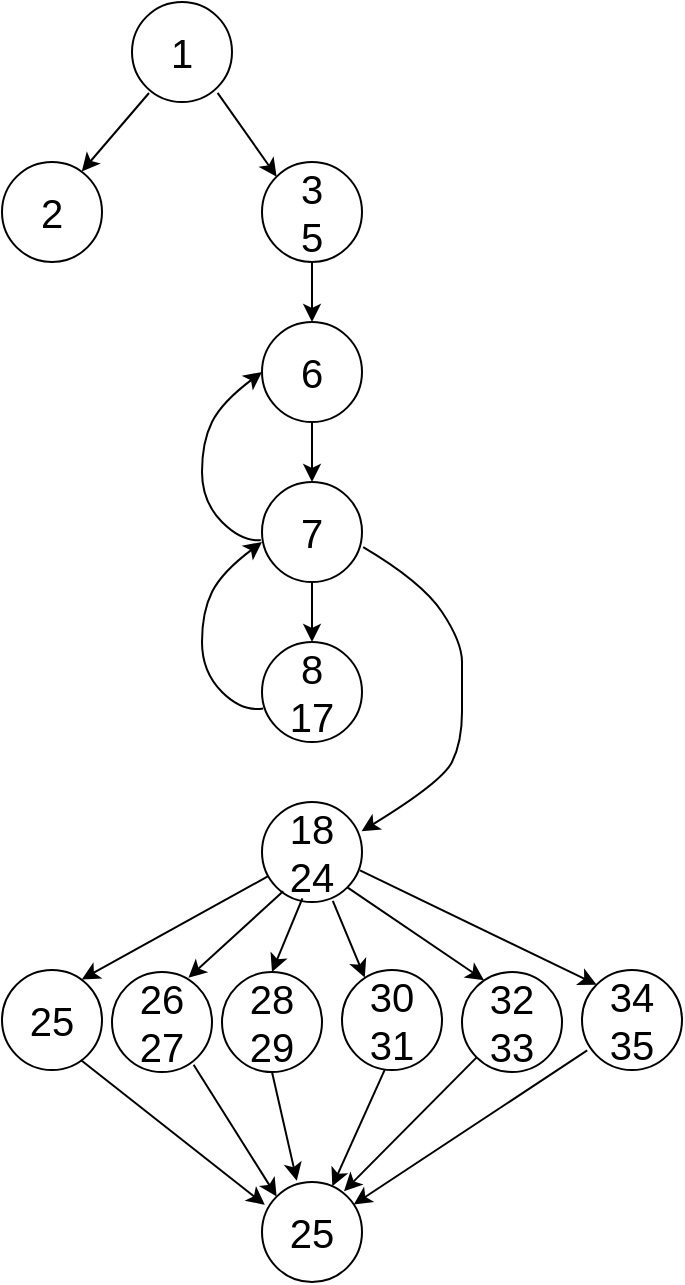 <mxfile version="21.1.1" type="browser">
  <diagram name="Page-1" id="ajSgFbMME55Ikb7Cw-K2">
    <mxGraphModel dx="551" dy="315" grid="1" gridSize="10" guides="1" tooltips="1" connect="1" arrows="1" fold="1" page="1" pageScale="1" pageWidth="850" pageHeight="1100" math="0" shadow="0">
      <root>
        <mxCell id="0" />
        <mxCell id="1" parent="0" />
        <mxCell id="9T1km2udPO_eC4dJc-jD-1" value="&lt;font style=&quot;font-size: 20px;&quot;&gt;1&lt;/font&gt;" style="ellipse;whiteSpace=wrap;html=1;aspect=fixed;" vertex="1" parent="1">
          <mxGeometry x="385" width="50" height="50" as="geometry" />
        </mxCell>
        <mxCell id="9T1km2udPO_eC4dJc-jD-2" value="&lt;font style=&quot;font-size: 20px;&quot;&gt;2&lt;/font&gt;" style="ellipse;whiteSpace=wrap;html=1;aspect=fixed;" vertex="1" parent="1">
          <mxGeometry x="320" y="80" width="50" height="50" as="geometry" />
        </mxCell>
        <mxCell id="9T1km2udPO_eC4dJc-jD-3" value="&lt;font style=&quot;font-size: 20px;&quot;&gt;3&lt;br&gt;5&lt;br&gt;&lt;/font&gt;" style="ellipse;whiteSpace=wrap;html=1;aspect=fixed;" vertex="1" parent="1">
          <mxGeometry x="450" y="80" width="50" height="50" as="geometry" />
        </mxCell>
        <mxCell id="9T1km2udPO_eC4dJc-jD-4" value="" style="endArrow=classic;html=1;rounded=0;exitX=0.17;exitY=0.91;exitDx=0;exitDy=0;exitPerimeter=0;entryX=0.798;entryY=0.094;entryDx=0;entryDy=0;entryPerimeter=0;" edge="1" parent="1" source="9T1km2udPO_eC4dJc-jD-1" target="9T1km2udPO_eC4dJc-jD-2">
          <mxGeometry width="50" height="50" relative="1" as="geometry">
            <mxPoint x="390" y="40" as="sourcePoint" />
            <mxPoint x="360" y="80" as="targetPoint" />
          </mxGeometry>
        </mxCell>
        <mxCell id="9T1km2udPO_eC4dJc-jD-5" value="" style="endArrow=classic;html=1;rounded=0;exitX=0.856;exitY=0.908;exitDx=0;exitDy=0;exitPerimeter=0;entryX=0;entryY=0;entryDx=0;entryDy=0;" edge="1" parent="1" source="9T1km2udPO_eC4dJc-jD-1" target="9T1km2udPO_eC4dJc-jD-3">
          <mxGeometry width="50" height="50" relative="1" as="geometry">
            <mxPoint x="370" y="190" as="sourcePoint" />
            <mxPoint x="420" y="140" as="targetPoint" />
          </mxGeometry>
        </mxCell>
        <mxCell id="9T1km2udPO_eC4dJc-jD-6" value="&lt;font style=&quot;font-size: 20px;&quot;&gt;6&lt;/font&gt;" style="ellipse;whiteSpace=wrap;html=1;aspect=fixed;" vertex="1" parent="1">
          <mxGeometry x="450" y="160" width="50" height="50" as="geometry" />
        </mxCell>
        <mxCell id="9T1km2udPO_eC4dJc-jD-7" value="" style="endArrow=classic;html=1;rounded=0;exitX=0.5;exitY=1;exitDx=0;exitDy=0;entryX=0.5;entryY=0;entryDx=0;entryDy=0;" edge="1" parent="1" source="9T1km2udPO_eC4dJc-jD-3" target="9T1km2udPO_eC4dJc-jD-6">
          <mxGeometry width="50" height="50" relative="1" as="geometry">
            <mxPoint x="438" y="55" as="sourcePoint" />
            <mxPoint x="467" y="97" as="targetPoint" />
          </mxGeometry>
        </mxCell>
        <mxCell id="9T1km2udPO_eC4dJc-jD-8" value="&lt;font style=&quot;font-size: 20px;&quot;&gt;7&lt;/font&gt;" style="ellipse;whiteSpace=wrap;html=1;aspect=fixed;" vertex="1" parent="1">
          <mxGeometry x="450" y="240" width="50" height="50" as="geometry" />
        </mxCell>
        <mxCell id="9T1km2udPO_eC4dJc-jD-9" value="" style="endArrow=classic;html=1;rounded=0;exitX=0.5;exitY=1;exitDx=0;exitDy=0;entryX=0.5;entryY=0;entryDx=0;entryDy=0;" edge="1" parent="1" target="9T1km2udPO_eC4dJc-jD-8">
          <mxGeometry width="50" height="50" relative="1" as="geometry">
            <mxPoint x="475" y="210" as="sourcePoint" />
            <mxPoint x="467" y="177" as="targetPoint" />
          </mxGeometry>
        </mxCell>
        <mxCell id="9T1km2udPO_eC4dJc-jD-10" value="" style="curved=1;endArrow=classic;html=1;rounded=0;entryX=0;entryY=0.5;entryDx=0;entryDy=0;exitX=-0.012;exitY=0.58;exitDx=0;exitDy=0;exitPerimeter=0;" edge="1" parent="1" source="9T1km2udPO_eC4dJc-jD-8" target="9T1km2udPO_eC4dJc-jD-6">
          <mxGeometry width="50" height="50" relative="1" as="geometry">
            <mxPoint x="390" y="260" as="sourcePoint" />
            <mxPoint x="440" y="210" as="targetPoint" />
            <Array as="points">
              <mxPoint x="440" y="270" />
              <mxPoint x="420" y="250" />
              <mxPoint x="420" y="220" />
              <mxPoint x="430" y="200" />
            </Array>
          </mxGeometry>
        </mxCell>
        <mxCell id="9T1km2udPO_eC4dJc-jD-11" value="&lt;span style=&quot;font-size: 20px;&quot;&gt;8&lt;br&gt;17&lt;br&gt;&lt;/span&gt;" style="ellipse;whiteSpace=wrap;html=1;aspect=fixed;" vertex="1" parent="1">
          <mxGeometry x="450" y="320" width="50" height="50" as="geometry" />
        </mxCell>
        <mxCell id="9T1km2udPO_eC4dJc-jD-12" value="" style="endArrow=classic;html=1;rounded=0;exitX=0.5;exitY=1;exitDx=0;exitDy=0;entryX=0.5;entryY=0;entryDx=0;entryDy=0;" edge="1" parent="1" target="9T1km2udPO_eC4dJc-jD-11">
          <mxGeometry width="50" height="50" relative="1" as="geometry">
            <mxPoint x="475" y="290" as="sourcePoint" />
            <mxPoint x="467" y="257" as="targetPoint" />
          </mxGeometry>
        </mxCell>
        <mxCell id="9T1km2udPO_eC4dJc-jD-13" value="" style="curved=1;endArrow=classic;html=1;rounded=0;exitX=0.012;exitY=0.665;exitDx=0;exitDy=0;exitPerimeter=0;" edge="1" parent="1" source="9T1km2udPO_eC4dJc-jD-11">
          <mxGeometry width="50" height="50" relative="1" as="geometry">
            <mxPoint x="449" y="354" as="sourcePoint" />
            <mxPoint x="450" y="270" as="targetPoint" />
            <Array as="points">
              <mxPoint x="440" y="355" />
              <mxPoint x="420" y="335" />
              <mxPoint x="420" y="305" />
              <mxPoint x="430" y="285" />
            </Array>
          </mxGeometry>
        </mxCell>
        <mxCell id="9T1km2udPO_eC4dJc-jD-27" value="&lt;font style=&quot;font-size: 20px;&quot;&gt;18&lt;br&gt;24&lt;/font&gt;" style="ellipse;whiteSpace=wrap;html=1;aspect=fixed;" vertex="1" parent="1">
          <mxGeometry x="450" y="400" width="50" height="50" as="geometry" />
        </mxCell>
        <mxCell id="9T1km2udPO_eC4dJc-jD-28" value="" style="curved=1;endArrow=classic;html=1;rounded=0;exitX=1.012;exitY=0.652;exitDx=0;exitDy=0;exitPerimeter=0;entryX=0.996;entryY=0.292;entryDx=0;entryDy=0;entryPerimeter=0;" edge="1" parent="1" source="9T1km2udPO_eC4dJc-jD-8" target="9T1km2udPO_eC4dJc-jD-27">
          <mxGeometry width="50" height="50" relative="1" as="geometry">
            <mxPoint x="490" y="360" as="sourcePoint" />
            <mxPoint x="540" y="310" as="targetPoint" />
            <Array as="points">
              <mxPoint x="530" y="290" />
              <mxPoint x="550" y="320" />
              <mxPoint x="550" y="340" />
              <mxPoint x="550" y="370" />
              <mxPoint x="540" y="390" />
            </Array>
          </mxGeometry>
        </mxCell>
        <mxCell id="9T1km2udPO_eC4dJc-jD-29" value="&lt;font style=&quot;font-size: 20px;&quot;&gt;25&lt;/font&gt;" style="ellipse;whiteSpace=wrap;html=1;aspect=fixed;" vertex="1" parent="1">
          <mxGeometry x="320" y="484" width="50" height="50" as="geometry" />
        </mxCell>
        <mxCell id="9T1km2udPO_eC4dJc-jD-30" value="&lt;font style=&quot;font-size: 20px;&quot;&gt;26&lt;br&gt;27&lt;br&gt;&lt;/font&gt;" style="ellipse;whiteSpace=wrap;html=1;aspect=fixed;" vertex="1" parent="1">
          <mxGeometry x="375" y="485" width="50" height="50" as="geometry" />
        </mxCell>
        <mxCell id="9T1km2udPO_eC4dJc-jD-31" value="" style="endArrow=classic;html=1;rounded=0;entryX=0.798;entryY=0.094;entryDx=0;entryDy=0;entryPerimeter=0;" edge="1" parent="1" target="9T1km2udPO_eC4dJc-jD-29" source="9T1km2udPO_eC4dJc-jD-27">
          <mxGeometry width="50" height="50" relative="1" as="geometry">
            <mxPoint x="407.158" y="442.512" as="sourcePoint" />
            <mxPoint x="320" y="484" as="targetPoint" />
          </mxGeometry>
        </mxCell>
        <mxCell id="9T1km2udPO_eC4dJc-jD-32" value="" style="endArrow=classic;html=1;rounded=0;entryX=0.764;entryY=0.058;entryDx=0;entryDy=0;entryPerimeter=0;exitX=0.212;exitY=0.892;exitDx=0;exitDy=0;exitPerimeter=0;" edge="1" parent="1" target="9T1km2udPO_eC4dJc-jD-30" source="9T1km2udPO_eC4dJc-jD-27">
          <mxGeometry width="50" height="50" relative="1" as="geometry">
            <mxPoint x="460" y="450" as="sourcePoint" />
            <mxPoint x="320" y="545" as="targetPoint" />
          </mxGeometry>
        </mxCell>
        <mxCell id="9T1km2udPO_eC4dJc-jD-38" value="&lt;font style=&quot;font-size: 20px;&quot;&gt;28&lt;br&gt;29&lt;br&gt;&lt;/font&gt;" style="ellipse;whiteSpace=wrap;html=1;aspect=fixed;" vertex="1" parent="1">
          <mxGeometry x="430" y="485" width="50" height="50" as="geometry" />
        </mxCell>
        <mxCell id="9T1km2udPO_eC4dJc-jD-39" value="&lt;font style=&quot;font-size: 20px;&quot;&gt;30&lt;br&gt;31&lt;br&gt;&lt;/font&gt;" style="ellipse;whiteSpace=wrap;html=1;aspect=fixed;" vertex="1" parent="1">
          <mxGeometry x="490" y="484" width="50" height="50" as="geometry" />
        </mxCell>
        <mxCell id="9T1km2udPO_eC4dJc-jD-40" value="" style="endArrow=classic;html=1;rounded=0;exitX=0.404;exitY=0.964;exitDx=0;exitDy=0;exitPerimeter=0;entryX=0.5;entryY=0;entryDx=0;entryDy=0;" edge="1" parent="1" target="9T1km2udPO_eC4dJc-jD-38" source="9T1km2udPO_eC4dJc-jD-27">
          <mxGeometry width="50" height="50" relative="1" as="geometry">
            <mxPoint x="438.2" y="447.9" as="sourcePoint" />
            <mxPoint x="490" y="485" as="targetPoint" />
          </mxGeometry>
        </mxCell>
        <mxCell id="9T1km2udPO_eC4dJc-jD-41" value="" style="endArrow=classic;html=1;rounded=0;exitX=0.708;exitY=0.988;exitDx=0;exitDy=0;exitPerimeter=0;entryX=0.228;entryY=0.076;entryDx=0;entryDy=0;entryPerimeter=0;" edge="1" parent="1" target="9T1km2udPO_eC4dJc-jD-39" source="9T1km2udPO_eC4dJc-jD-27">
          <mxGeometry width="50" height="50" relative="1" as="geometry">
            <mxPoint x="448.6" y="437.9" as="sourcePoint" />
            <mxPoint x="550" y="545" as="targetPoint" />
          </mxGeometry>
        </mxCell>
        <mxCell id="9T1km2udPO_eC4dJc-jD-42" value="&lt;font style=&quot;font-size: 20px;&quot;&gt;32&lt;br&gt;33&lt;br&gt;&lt;/font&gt;" style="ellipse;whiteSpace=wrap;html=1;aspect=fixed;" vertex="1" parent="1">
          <mxGeometry x="550" y="485" width="50" height="50" as="geometry" />
        </mxCell>
        <mxCell id="9T1km2udPO_eC4dJc-jD-43" value="&lt;font style=&quot;font-size: 20px;&quot;&gt;34&lt;br&gt;35&lt;br&gt;&lt;/font&gt;" style="ellipse;whiteSpace=wrap;html=1;aspect=fixed;" vertex="1" parent="1">
          <mxGeometry x="610" y="484" width="50" height="50" as="geometry" />
        </mxCell>
        <mxCell id="9T1km2udPO_eC4dJc-jD-44" value="" style="endArrow=classic;html=1;rounded=0;exitX=1;exitY=1;exitDx=0;exitDy=0;entryX=0.22;entryY=0.082;entryDx=0;entryDy=0;entryPerimeter=0;" edge="1" parent="1" target="9T1km2udPO_eC4dJc-jD-42" source="9T1km2udPO_eC4dJc-jD-27">
          <mxGeometry width="50" height="50" relative="1" as="geometry">
            <mxPoint x="558" y="448" as="sourcePoint" />
            <mxPoint x="610" y="485" as="targetPoint" />
          </mxGeometry>
        </mxCell>
        <mxCell id="9T1km2udPO_eC4dJc-jD-45" value="" style="endArrow=classic;html=1;rounded=0;exitX=0.98;exitY=0.684;exitDx=0;exitDy=0;exitPerimeter=0;entryX=0;entryY=0;entryDx=0;entryDy=0;" edge="1" parent="1" target="9T1km2udPO_eC4dJc-jD-43" source="9T1km2udPO_eC4dJc-jD-27">
          <mxGeometry width="50" height="50" relative="1" as="geometry">
            <mxPoint x="569" y="438" as="sourcePoint" />
            <mxPoint x="670" y="545" as="targetPoint" />
          </mxGeometry>
        </mxCell>
        <mxCell id="9T1km2udPO_eC4dJc-jD-46" value="&lt;span style=&quot;font-size: 20px;&quot;&gt;25&lt;/span&gt;" style="ellipse;whiteSpace=wrap;html=1;aspect=fixed;" vertex="1" parent="1">
          <mxGeometry x="450" y="590" width="50" height="50" as="geometry" />
        </mxCell>
        <mxCell id="9T1km2udPO_eC4dJc-jD-47" value="" style="endArrow=classic;html=1;rounded=0;exitX=0.428;exitY=0.996;exitDx=0;exitDy=0;exitPerimeter=0;" edge="1" parent="1" source="9T1km2udPO_eC4dJc-jD-39" target="9T1km2udPO_eC4dJc-jD-46">
          <mxGeometry width="50" height="50" relative="1" as="geometry">
            <mxPoint x="490" y="600" as="sourcePoint" />
            <mxPoint x="540" y="550" as="targetPoint" />
          </mxGeometry>
        </mxCell>
        <mxCell id="9T1km2udPO_eC4dJc-jD-48" value="" style="endArrow=classic;html=1;rounded=0;exitX=0.5;exitY=1;exitDx=0;exitDy=0;entryX=0.348;entryY=-0.012;entryDx=0;entryDy=0;entryPerimeter=0;" edge="1" parent="1" source="9T1km2udPO_eC4dJc-jD-38" target="9T1km2udPO_eC4dJc-jD-46">
          <mxGeometry width="50" height="50" relative="1" as="geometry">
            <mxPoint x="468" y="535" as="sourcePoint" />
            <mxPoint x="442" y="593" as="targetPoint" />
          </mxGeometry>
        </mxCell>
        <mxCell id="9T1km2udPO_eC4dJc-jD-49" value="" style="endArrow=classic;html=1;rounded=0;exitX=0;exitY=1;exitDx=0;exitDy=0;entryX=0.82;entryY=0.092;entryDx=0;entryDy=0;entryPerimeter=0;" edge="1" parent="1" source="9T1km2udPO_eC4dJc-jD-42" target="9T1km2udPO_eC4dJc-jD-46">
          <mxGeometry width="50" height="50" relative="1" as="geometry">
            <mxPoint x="531" y="554" as="sourcePoint" />
            <mxPoint x="505" y="612" as="targetPoint" />
          </mxGeometry>
        </mxCell>
        <mxCell id="9T1km2udPO_eC4dJc-jD-50" value="" style="endArrow=classic;html=1;rounded=0;exitX=0.052;exitY=0.804;exitDx=0;exitDy=0;exitPerimeter=0;" edge="1" parent="1" source="9T1km2udPO_eC4dJc-jD-43" target="9T1km2udPO_eC4dJc-jD-46">
          <mxGeometry width="50" height="50" relative="1" as="geometry">
            <mxPoint x="541" y="564" as="sourcePoint" />
            <mxPoint x="515" y="622" as="targetPoint" />
          </mxGeometry>
        </mxCell>
        <mxCell id="9T1km2udPO_eC4dJc-jD-51" value="" style="endArrow=classic;html=1;rounded=0;exitX=0.816;exitY=0.928;exitDx=0;exitDy=0;exitPerimeter=0;entryX=0;entryY=0;entryDx=0;entryDy=0;" edge="1" parent="1" source="9T1km2udPO_eC4dJc-jD-30" target="9T1km2udPO_eC4dJc-jD-46">
          <mxGeometry width="50" height="50" relative="1" as="geometry">
            <mxPoint x="551" y="574" as="sourcePoint" />
            <mxPoint x="525" y="632" as="targetPoint" />
          </mxGeometry>
        </mxCell>
        <mxCell id="9T1km2udPO_eC4dJc-jD-52" value="" style="endArrow=classic;html=1;rounded=0;exitX=0.788;exitY=0.9;exitDx=0;exitDy=0;exitPerimeter=0;entryX=0.028;entryY=0.228;entryDx=0;entryDy=0;entryPerimeter=0;" edge="1" parent="1" source="9T1km2udPO_eC4dJc-jD-29" target="9T1km2udPO_eC4dJc-jD-46">
          <mxGeometry width="50" height="50" relative="1" as="geometry">
            <mxPoint x="561" y="584" as="sourcePoint" />
            <mxPoint x="535" y="642" as="targetPoint" />
          </mxGeometry>
        </mxCell>
      </root>
    </mxGraphModel>
  </diagram>
</mxfile>
